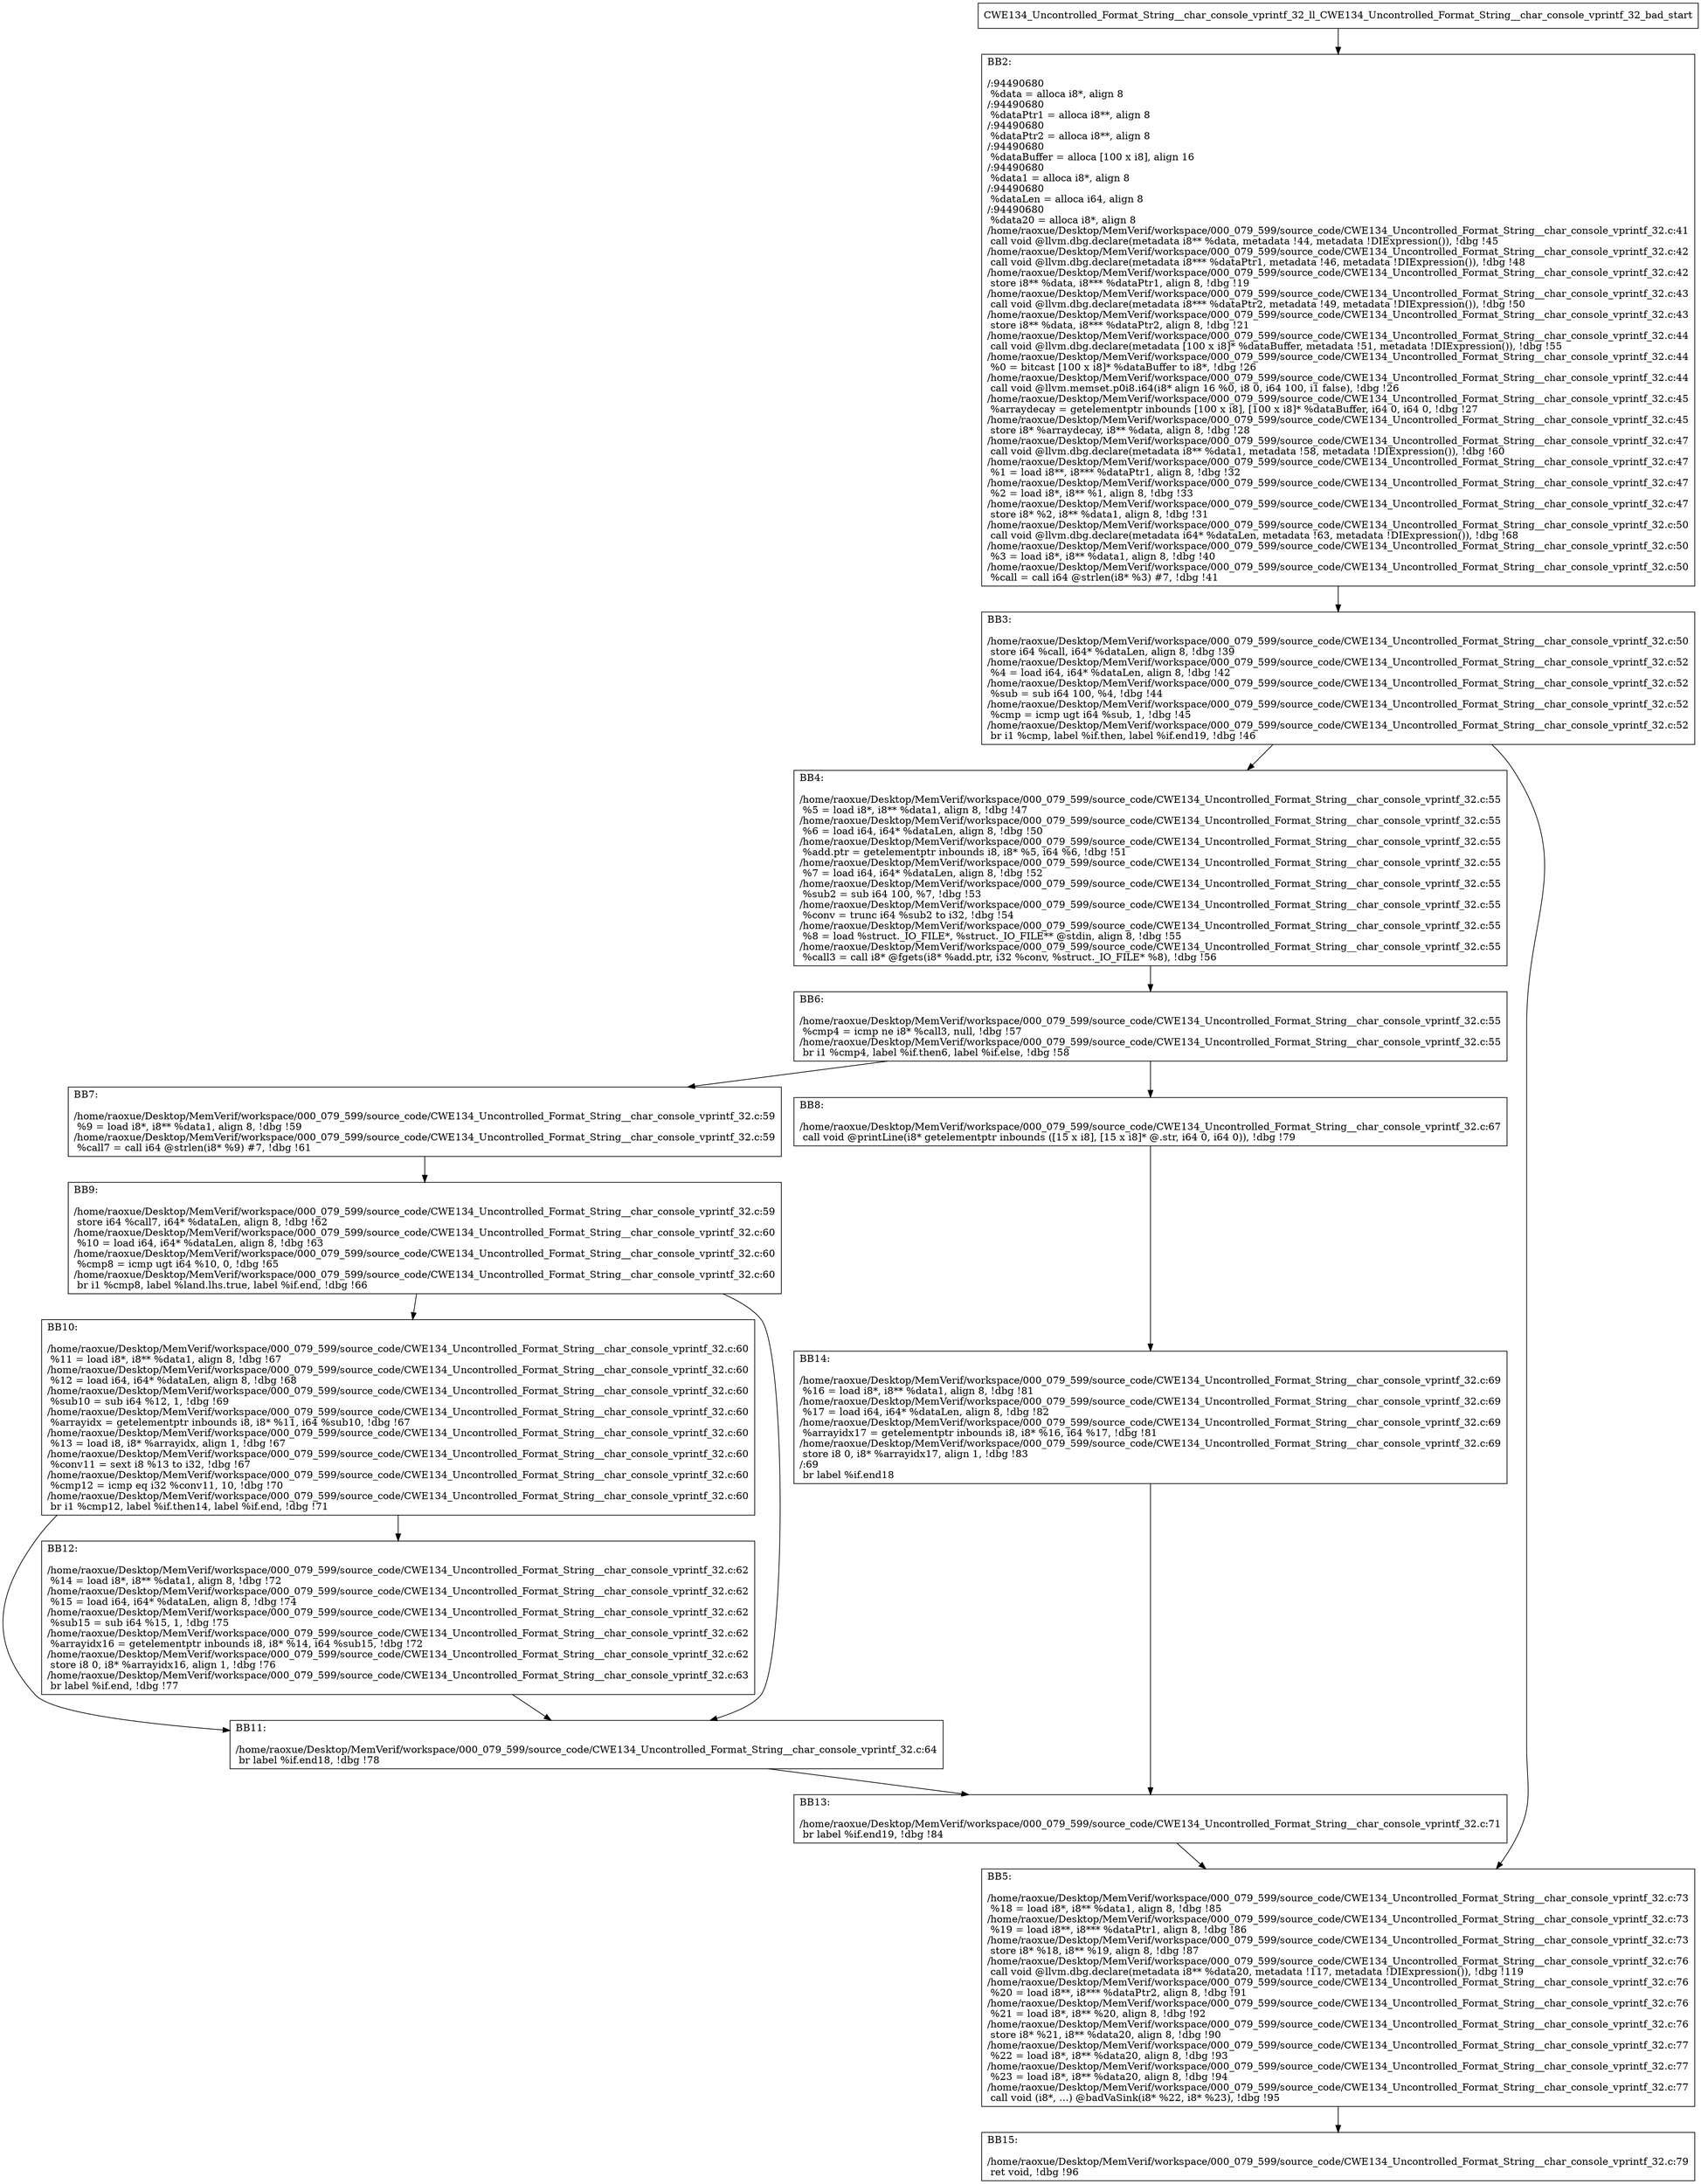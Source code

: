 digraph "CFG for'CWE134_Uncontrolled_Format_String__char_console_vprintf_32_ll_CWE134_Uncontrolled_Format_String__char_console_vprintf_32_bad' function" {
	BBCWE134_Uncontrolled_Format_String__char_console_vprintf_32_ll_CWE134_Uncontrolled_Format_String__char_console_vprintf_32_bad_start[shape=record,label="{CWE134_Uncontrolled_Format_String__char_console_vprintf_32_ll_CWE134_Uncontrolled_Format_String__char_console_vprintf_32_bad_start}"];
	BBCWE134_Uncontrolled_Format_String__char_console_vprintf_32_ll_CWE134_Uncontrolled_Format_String__char_console_vprintf_32_bad_start-> CWE134_Uncontrolled_Format_String__char_console_vprintf_32_ll_CWE134_Uncontrolled_Format_String__char_console_vprintf_32_badBB2;
	CWE134_Uncontrolled_Format_String__char_console_vprintf_32_ll_CWE134_Uncontrolled_Format_String__char_console_vprintf_32_badBB2 [shape=record, label="{BB2:\l\l/:94490680\l
  %data = alloca i8*, align 8\l
/:94490680\l
  %dataPtr1 = alloca i8**, align 8\l
/:94490680\l
  %dataPtr2 = alloca i8**, align 8\l
/:94490680\l
  %dataBuffer = alloca [100 x i8], align 16\l
/:94490680\l
  %data1 = alloca i8*, align 8\l
/:94490680\l
  %dataLen = alloca i64, align 8\l
/:94490680\l
  %data20 = alloca i8*, align 8\l
/home/raoxue/Desktop/MemVerif/workspace/000_079_599/source_code/CWE134_Uncontrolled_Format_String__char_console_vprintf_32.c:41\l
  call void @llvm.dbg.declare(metadata i8** %data, metadata !44, metadata !DIExpression()), !dbg !45\l
/home/raoxue/Desktop/MemVerif/workspace/000_079_599/source_code/CWE134_Uncontrolled_Format_String__char_console_vprintf_32.c:42\l
  call void @llvm.dbg.declare(metadata i8*** %dataPtr1, metadata !46, metadata !DIExpression()), !dbg !48\l
/home/raoxue/Desktop/MemVerif/workspace/000_079_599/source_code/CWE134_Uncontrolled_Format_String__char_console_vprintf_32.c:42\l
  store i8** %data, i8*** %dataPtr1, align 8, !dbg !19\l
/home/raoxue/Desktop/MemVerif/workspace/000_079_599/source_code/CWE134_Uncontrolled_Format_String__char_console_vprintf_32.c:43\l
  call void @llvm.dbg.declare(metadata i8*** %dataPtr2, metadata !49, metadata !DIExpression()), !dbg !50\l
/home/raoxue/Desktop/MemVerif/workspace/000_079_599/source_code/CWE134_Uncontrolled_Format_String__char_console_vprintf_32.c:43\l
  store i8** %data, i8*** %dataPtr2, align 8, !dbg !21\l
/home/raoxue/Desktop/MemVerif/workspace/000_079_599/source_code/CWE134_Uncontrolled_Format_String__char_console_vprintf_32.c:44\l
  call void @llvm.dbg.declare(metadata [100 x i8]* %dataBuffer, metadata !51, metadata !DIExpression()), !dbg !55\l
/home/raoxue/Desktop/MemVerif/workspace/000_079_599/source_code/CWE134_Uncontrolled_Format_String__char_console_vprintf_32.c:44\l
  %0 = bitcast [100 x i8]* %dataBuffer to i8*, !dbg !26\l
/home/raoxue/Desktop/MemVerif/workspace/000_079_599/source_code/CWE134_Uncontrolled_Format_String__char_console_vprintf_32.c:44\l
  call void @llvm.memset.p0i8.i64(i8* align 16 %0, i8 0, i64 100, i1 false), !dbg !26\l
/home/raoxue/Desktop/MemVerif/workspace/000_079_599/source_code/CWE134_Uncontrolled_Format_String__char_console_vprintf_32.c:45\l
  %arraydecay = getelementptr inbounds [100 x i8], [100 x i8]* %dataBuffer, i64 0, i64 0, !dbg !27\l
/home/raoxue/Desktop/MemVerif/workspace/000_079_599/source_code/CWE134_Uncontrolled_Format_String__char_console_vprintf_32.c:45\l
  store i8* %arraydecay, i8** %data, align 8, !dbg !28\l
/home/raoxue/Desktop/MemVerif/workspace/000_079_599/source_code/CWE134_Uncontrolled_Format_String__char_console_vprintf_32.c:47\l
  call void @llvm.dbg.declare(metadata i8** %data1, metadata !58, metadata !DIExpression()), !dbg !60\l
/home/raoxue/Desktop/MemVerif/workspace/000_079_599/source_code/CWE134_Uncontrolled_Format_String__char_console_vprintf_32.c:47\l
  %1 = load i8**, i8*** %dataPtr1, align 8, !dbg !32\l
/home/raoxue/Desktop/MemVerif/workspace/000_079_599/source_code/CWE134_Uncontrolled_Format_String__char_console_vprintf_32.c:47\l
  %2 = load i8*, i8** %1, align 8, !dbg !33\l
/home/raoxue/Desktop/MemVerif/workspace/000_079_599/source_code/CWE134_Uncontrolled_Format_String__char_console_vprintf_32.c:47\l
  store i8* %2, i8** %data1, align 8, !dbg !31\l
/home/raoxue/Desktop/MemVerif/workspace/000_079_599/source_code/CWE134_Uncontrolled_Format_String__char_console_vprintf_32.c:50\l
  call void @llvm.dbg.declare(metadata i64* %dataLen, metadata !63, metadata !DIExpression()), !dbg !68\l
/home/raoxue/Desktop/MemVerif/workspace/000_079_599/source_code/CWE134_Uncontrolled_Format_String__char_console_vprintf_32.c:50\l
  %3 = load i8*, i8** %data1, align 8, !dbg !40\l
/home/raoxue/Desktop/MemVerif/workspace/000_079_599/source_code/CWE134_Uncontrolled_Format_String__char_console_vprintf_32.c:50\l
  %call = call i64 @strlen(i8* %3) #7, !dbg !41\l
}"];
	CWE134_Uncontrolled_Format_String__char_console_vprintf_32_ll_CWE134_Uncontrolled_Format_String__char_console_vprintf_32_badBB2-> CWE134_Uncontrolled_Format_String__char_console_vprintf_32_ll_CWE134_Uncontrolled_Format_String__char_console_vprintf_32_badBB3;
	CWE134_Uncontrolled_Format_String__char_console_vprintf_32_ll_CWE134_Uncontrolled_Format_String__char_console_vprintf_32_badBB3 [shape=record, label="{BB3:\l\l/home/raoxue/Desktop/MemVerif/workspace/000_079_599/source_code/CWE134_Uncontrolled_Format_String__char_console_vprintf_32.c:50\l
  store i64 %call, i64* %dataLen, align 8, !dbg !39\l
/home/raoxue/Desktop/MemVerif/workspace/000_079_599/source_code/CWE134_Uncontrolled_Format_String__char_console_vprintf_32.c:52\l
  %4 = load i64, i64* %dataLen, align 8, !dbg !42\l
/home/raoxue/Desktop/MemVerif/workspace/000_079_599/source_code/CWE134_Uncontrolled_Format_String__char_console_vprintf_32.c:52\l
  %sub = sub i64 100, %4, !dbg !44\l
/home/raoxue/Desktop/MemVerif/workspace/000_079_599/source_code/CWE134_Uncontrolled_Format_String__char_console_vprintf_32.c:52\l
  %cmp = icmp ugt i64 %sub, 1, !dbg !45\l
/home/raoxue/Desktop/MemVerif/workspace/000_079_599/source_code/CWE134_Uncontrolled_Format_String__char_console_vprintf_32.c:52\l
  br i1 %cmp, label %if.then, label %if.end19, !dbg !46\l
}"];
	CWE134_Uncontrolled_Format_String__char_console_vprintf_32_ll_CWE134_Uncontrolled_Format_String__char_console_vprintf_32_badBB3-> CWE134_Uncontrolled_Format_String__char_console_vprintf_32_ll_CWE134_Uncontrolled_Format_String__char_console_vprintf_32_badBB4;
	CWE134_Uncontrolled_Format_String__char_console_vprintf_32_ll_CWE134_Uncontrolled_Format_String__char_console_vprintf_32_badBB3-> CWE134_Uncontrolled_Format_String__char_console_vprintf_32_ll_CWE134_Uncontrolled_Format_String__char_console_vprintf_32_badBB5;
	CWE134_Uncontrolled_Format_String__char_console_vprintf_32_ll_CWE134_Uncontrolled_Format_String__char_console_vprintf_32_badBB4 [shape=record, label="{BB4:\l\l/home/raoxue/Desktop/MemVerif/workspace/000_079_599/source_code/CWE134_Uncontrolled_Format_String__char_console_vprintf_32.c:55\l
  %5 = load i8*, i8** %data1, align 8, !dbg !47\l
/home/raoxue/Desktop/MemVerif/workspace/000_079_599/source_code/CWE134_Uncontrolled_Format_String__char_console_vprintf_32.c:55\l
  %6 = load i64, i64* %dataLen, align 8, !dbg !50\l
/home/raoxue/Desktop/MemVerif/workspace/000_079_599/source_code/CWE134_Uncontrolled_Format_String__char_console_vprintf_32.c:55\l
  %add.ptr = getelementptr inbounds i8, i8* %5, i64 %6, !dbg !51\l
/home/raoxue/Desktop/MemVerif/workspace/000_079_599/source_code/CWE134_Uncontrolled_Format_String__char_console_vprintf_32.c:55\l
  %7 = load i64, i64* %dataLen, align 8, !dbg !52\l
/home/raoxue/Desktop/MemVerif/workspace/000_079_599/source_code/CWE134_Uncontrolled_Format_String__char_console_vprintf_32.c:55\l
  %sub2 = sub i64 100, %7, !dbg !53\l
/home/raoxue/Desktop/MemVerif/workspace/000_079_599/source_code/CWE134_Uncontrolled_Format_String__char_console_vprintf_32.c:55\l
  %conv = trunc i64 %sub2 to i32, !dbg !54\l
/home/raoxue/Desktop/MemVerif/workspace/000_079_599/source_code/CWE134_Uncontrolled_Format_String__char_console_vprintf_32.c:55\l
  %8 = load %struct._IO_FILE*, %struct._IO_FILE** @stdin, align 8, !dbg !55\l
/home/raoxue/Desktop/MemVerif/workspace/000_079_599/source_code/CWE134_Uncontrolled_Format_String__char_console_vprintf_32.c:55\l
  %call3 = call i8* @fgets(i8* %add.ptr, i32 %conv, %struct._IO_FILE* %8), !dbg !56\l
}"];
	CWE134_Uncontrolled_Format_String__char_console_vprintf_32_ll_CWE134_Uncontrolled_Format_String__char_console_vprintf_32_badBB4-> CWE134_Uncontrolled_Format_String__char_console_vprintf_32_ll_CWE134_Uncontrolled_Format_String__char_console_vprintf_32_badBB6;
	CWE134_Uncontrolled_Format_String__char_console_vprintf_32_ll_CWE134_Uncontrolled_Format_String__char_console_vprintf_32_badBB6 [shape=record, label="{BB6:\l\l/home/raoxue/Desktop/MemVerif/workspace/000_079_599/source_code/CWE134_Uncontrolled_Format_String__char_console_vprintf_32.c:55\l
  %cmp4 = icmp ne i8* %call3, null, !dbg !57\l
/home/raoxue/Desktop/MemVerif/workspace/000_079_599/source_code/CWE134_Uncontrolled_Format_String__char_console_vprintf_32.c:55\l
  br i1 %cmp4, label %if.then6, label %if.else, !dbg !58\l
}"];
	CWE134_Uncontrolled_Format_String__char_console_vprintf_32_ll_CWE134_Uncontrolled_Format_String__char_console_vprintf_32_badBB6-> CWE134_Uncontrolled_Format_String__char_console_vprintf_32_ll_CWE134_Uncontrolled_Format_String__char_console_vprintf_32_badBB7;
	CWE134_Uncontrolled_Format_String__char_console_vprintf_32_ll_CWE134_Uncontrolled_Format_String__char_console_vprintf_32_badBB6-> CWE134_Uncontrolled_Format_String__char_console_vprintf_32_ll_CWE134_Uncontrolled_Format_String__char_console_vprintf_32_badBB8;
	CWE134_Uncontrolled_Format_String__char_console_vprintf_32_ll_CWE134_Uncontrolled_Format_String__char_console_vprintf_32_badBB7 [shape=record, label="{BB7:\l\l/home/raoxue/Desktop/MemVerif/workspace/000_079_599/source_code/CWE134_Uncontrolled_Format_String__char_console_vprintf_32.c:59\l
  %9 = load i8*, i8** %data1, align 8, !dbg !59\l
/home/raoxue/Desktop/MemVerif/workspace/000_079_599/source_code/CWE134_Uncontrolled_Format_String__char_console_vprintf_32.c:59\l
  %call7 = call i64 @strlen(i8* %9) #7, !dbg !61\l
}"];
	CWE134_Uncontrolled_Format_String__char_console_vprintf_32_ll_CWE134_Uncontrolled_Format_String__char_console_vprintf_32_badBB7-> CWE134_Uncontrolled_Format_String__char_console_vprintf_32_ll_CWE134_Uncontrolled_Format_String__char_console_vprintf_32_badBB9;
	CWE134_Uncontrolled_Format_String__char_console_vprintf_32_ll_CWE134_Uncontrolled_Format_String__char_console_vprintf_32_badBB9 [shape=record, label="{BB9:\l\l/home/raoxue/Desktop/MemVerif/workspace/000_079_599/source_code/CWE134_Uncontrolled_Format_String__char_console_vprintf_32.c:59\l
  store i64 %call7, i64* %dataLen, align 8, !dbg !62\l
/home/raoxue/Desktop/MemVerif/workspace/000_079_599/source_code/CWE134_Uncontrolled_Format_String__char_console_vprintf_32.c:60\l
  %10 = load i64, i64* %dataLen, align 8, !dbg !63\l
/home/raoxue/Desktop/MemVerif/workspace/000_079_599/source_code/CWE134_Uncontrolled_Format_String__char_console_vprintf_32.c:60\l
  %cmp8 = icmp ugt i64 %10, 0, !dbg !65\l
/home/raoxue/Desktop/MemVerif/workspace/000_079_599/source_code/CWE134_Uncontrolled_Format_String__char_console_vprintf_32.c:60\l
  br i1 %cmp8, label %land.lhs.true, label %if.end, !dbg !66\l
}"];
	CWE134_Uncontrolled_Format_String__char_console_vprintf_32_ll_CWE134_Uncontrolled_Format_String__char_console_vprintf_32_badBB9-> CWE134_Uncontrolled_Format_String__char_console_vprintf_32_ll_CWE134_Uncontrolled_Format_String__char_console_vprintf_32_badBB10;
	CWE134_Uncontrolled_Format_String__char_console_vprintf_32_ll_CWE134_Uncontrolled_Format_String__char_console_vprintf_32_badBB9-> CWE134_Uncontrolled_Format_String__char_console_vprintf_32_ll_CWE134_Uncontrolled_Format_String__char_console_vprintf_32_badBB11;
	CWE134_Uncontrolled_Format_String__char_console_vprintf_32_ll_CWE134_Uncontrolled_Format_String__char_console_vprintf_32_badBB10 [shape=record, label="{BB10:\l\l/home/raoxue/Desktop/MemVerif/workspace/000_079_599/source_code/CWE134_Uncontrolled_Format_String__char_console_vprintf_32.c:60\l
  %11 = load i8*, i8** %data1, align 8, !dbg !67\l
/home/raoxue/Desktop/MemVerif/workspace/000_079_599/source_code/CWE134_Uncontrolled_Format_String__char_console_vprintf_32.c:60\l
  %12 = load i64, i64* %dataLen, align 8, !dbg !68\l
/home/raoxue/Desktop/MemVerif/workspace/000_079_599/source_code/CWE134_Uncontrolled_Format_String__char_console_vprintf_32.c:60\l
  %sub10 = sub i64 %12, 1, !dbg !69\l
/home/raoxue/Desktop/MemVerif/workspace/000_079_599/source_code/CWE134_Uncontrolled_Format_String__char_console_vprintf_32.c:60\l
  %arrayidx = getelementptr inbounds i8, i8* %11, i64 %sub10, !dbg !67\l
/home/raoxue/Desktop/MemVerif/workspace/000_079_599/source_code/CWE134_Uncontrolled_Format_String__char_console_vprintf_32.c:60\l
  %13 = load i8, i8* %arrayidx, align 1, !dbg !67\l
/home/raoxue/Desktop/MemVerif/workspace/000_079_599/source_code/CWE134_Uncontrolled_Format_String__char_console_vprintf_32.c:60\l
  %conv11 = sext i8 %13 to i32, !dbg !67\l
/home/raoxue/Desktop/MemVerif/workspace/000_079_599/source_code/CWE134_Uncontrolled_Format_String__char_console_vprintf_32.c:60\l
  %cmp12 = icmp eq i32 %conv11, 10, !dbg !70\l
/home/raoxue/Desktop/MemVerif/workspace/000_079_599/source_code/CWE134_Uncontrolled_Format_String__char_console_vprintf_32.c:60\l
  br i1 %cmp12, label %if.then14, label %if.end, !dbg !71\l
}"];
	CWE134_Uncontrolled_Format_String__char_console_vprintf_32_ll_CWE134_Uncontrolled_Format_String__char_console_vprintf_32_badBB10-> CWE134_Uncontrolled_Format_String__char_console_vprintf_32_ll_CWE134_Uncontrolled_Format_String__char_console_vprintf_32_badBB12;
	CWE134_Uncontrolled_Format_String__char_console_vprintf_32_ll_CWE134_Uncontrolled_Format_String__char_console_vprintf_32_badBB10-> CWE134_Uncontrolled_Format_String__char_console_vprintf_32_ll_CWE134_Uncontrolled_Format_String__char_console_vprintf_32_badBB11;
	CWE134_Uncontrolled_Format_String__char_console_vprintf_32_ll_CWE134_Uncontrolled_Format_String__char_console_vprintf_32_badBB12 [shape=record, label="{BB12:\l\l/home/raoxue/Desktop/MemVerif/workspace/000_079_599/source_code/CWE134_Uncontrolled_Format_String__char_console_vprintf_32.c:62\l
  %14 = load i8*, i8** %data1, align 8, !dbg !72\l
/home/raoxue/Desktop/MemVerif/workspace/000_079_599/source_code/CWE134_Uncontrolled_Format_String__char_console_vprintf_32.c:62\l
  %15 = load i64, i64* %dataLen, align 8, !dbg !74\l
/home/raoxue/Desktop/MemVerif/workspace/000_079_599/source_code/CWE134_Uncontrolled_Format_String__char_console_vprintf_32.c:62\l
  %sub15 = sub i64 %15, 1, !dbg !75\l
/home/raoxue/Desktop/MemVerif/workspace/000_079_599/source_code/CWE134_Uncontrolled_Format_String__char_console_vprintf_32.c:62\l
  %arrayidx16 = getelementptr inbounds i8, i8* %14, i64 %sub15, !dbg !72\l
/home/raoxue/Desktop/MemVerif/workspace/000_079_599/source_code/CWE134_Uncontrolled_Format_String__char_console_vprintf_32.c:62\l
  store i8 0, i8* %arrayidx16, align 1, !dbg !76\l
/home/raoxue/Desktop/MemVerif/workspace/000_079_599/source_code/CWE134_Uncontrolled_Format_String__char_console_vprintf_32.c:63\l
  br label %if.end, !dbg !77\l
}"];
	CWE134_Uncontrolled_Format_String__char_console_vprintf_32_ll_CWE134_Uncontrolled_Format_String__char_console_vprintf_32_badBB12-> CWE134_Uncontrolled_Format_String__char_console_vprintf_32_ll_CWE134_Uncontrolled_Format_String__char_console_vprintf_32_badBB11;
	CWE134_Uncontrolled_Format_String__char_console_vprintf_32_ll_CWE134_Uncontrolled_Format_String__char_console_vprintf_32_badBB11 [shape=record, label="{BB11:\l\l/home/raoxue/Desktop/MemVerif/workspace/000_079_599/source_code/CWE134_Uncontrolled_Format_String__char_console_vprintf_32.c:64\l
  br label %if.end18, !dbg !78\l
}"];
	CWE134_Uncontrolled_Format_String__char_console_vprintf_32_ll_CWE134_Uncontrolled_Format_String__char_console_vprintf_32_badBB11-> CWE134_Uncontrolled_Format_String__char_console_vprintf_32_ll_CWE134_Uncontrolled_Format_String__char_console_vprintf_32_badBB13;
	CWE134_Uncontrolled_Format_String__char_console_vprintf_32_ll_CWE134_Uncontrolled_Format_String__char_console_vprintf_32_badBB8 [shape=record, label="{BB8:\l\l/home/raoxue/Desktop/MemVerif/workspace/000_079_599/source_code/CWE134_Uncontrolled_Format_String__char_console_vprintf_32.c:67\l
  call void @printLine(i8* getelementptr inbounds ([15 x i8], [15 x i8]* @.str, i64 0, i64 0)), !dbg !79\l
}"];
	CWE134_Uncontrolled_Format_String__char_console_vprintf_32_ll_CWE134_Uncontrolled_Format_String__char_console_vprintf_32_badBB8-> CWE134_Uncontrolled_Format_String__char_console_vprintf_32_ll_CWE134_Uncontrolled_Format_String__char_console_vprintf_32_badBB14;
	CWE134_Uncontrolled_Format_String__char_console_vprintf_32_ll_CWE134_Uncontrolled_Format_String__char_console_vprintf_32_badBB14 [shape=record, label="{BB14:\l\l/home/raoxue/Desktop/MemVerif/workspace/000_079_599/source_code/CWE134_Uncontrolled_Format_String__char_console_vprintf_32.c:69\l
  %16 = load i8*, i8** %data1, align 8, !dbg !81\l
/home/raoxue/Desktop/MemVerif/workspace/000_079_599/source_code/CWE134_Uncontrolled_Format_String__char_console_vprintf_32.c:69\l
  %17 = load i64, i64* %dataLen, align 8, !dbg !82\l
/home/raoxue/Desktop/MemVerif/workspace/000_079_599/source_code/CWE134_Uncontrolled_Format_String__char_console_vprintf_32.c:69\l
  %arrayidx17 = getelementptr inbounds i8, i8* %16, i64 %17, !dbg !81\l
/home/raoxue/Desktop/MemVerif/workspace/000_079_599/source_code/CWE134_Uncontrolled_Format_String__char_console_vprintf_32.c:69\l
  store i8 0, i8* %arrayidx17, align 1, !dbg !83\l
/:69\l
  br label %if.end18\l
}"];
	CWE134_Uncontrolled_Format_String__char_console_vprintf_32_ll_CWE134_Uncontrolled_Format_String__char_console_vprintf_32_badBB14-> CWE134_Uncontrolled_Format_String__char_console_vprintf_32_ll_CWE134_Uncontrolled_Format_String__char_console_vprintf_32_badBB13;
	CWE134_Uncontrolled_Format_String__char_console_vprintf_32_ll_CWE134_Uncontrolled_Format_String__char_console_vprintf_32_badBB13 [shape=record, label="{BB13:\l\l/home/raoxue/Desktop/MemVerif/workspace/000_079_599/source_code/CWE134_Uncontrolled_Format_String__char_console_vprintf_32.c:71\l
  br label %if.end19, !dbg !84\l
}"];
	CWE134_Uncontrolled_Format_String__char_console_vprintf_32_ll_CWE134_Uncontrolled_Format_String__char_console_vprintf_32_badBB13-> CWE134_Uncontrolled_Format_String__char_console_vprintf_32_ll_CWE134_Uncontrolled_Format_String__char_console_vprintf_32_badBB5;
	CWE134_Uncontrolled_Format_String__char_console_vprintf_32_ll_CWE134_Uncontrolled_Format_String__char_console_vprintf_32_badBB5 [shape=record, label="{BB5:\l\l/home/raoxue/Desktop/MemVerif/workspace/000_079_599/source_code/CWE134_Uncontrolled_Format_String__char_console_vprintf_32.c:73\l
  %18 = load i8*, i8** %data1, align 8, !dbg !85\l
/home/raoxue/Desktop/MemVerif/workspace/000_079_599/source_code/CWE134_Uncontrolled_Format_String__char_console_vprintf_32.c:73\l
  %19 = load i8**, i8*** %dataPtr1, align 8, !dbg !86\l
/home/raoxue/Desktop/MemVerif/workspace/000_079_599/source_code/CWE134_Uncontrolled_Format_String__char_console_vprintf_32.c:73\l
  store i8* %18, i8** %19, align 8, !dbg !87\l
/home/raoxue/Desktop/MemVerif/workspace/000_079_599/source_code/CWE134_Uncontrolled_Format_String__char_console_vprintf_32.c:76\l
  call void @llvm.dbg.declare(metadata i8** %data20, metadata !117, metadata !DIExpression()), !dbg !119\l
/home/raoxue/Desktop/MemVerif/workspace/000_079_599/source_code/CWE134_Uncontrolled_Format_String__char_console_vprintf_32.c:76\l
  %20 = load i8**, i8*** %dataPtr2, align 8, !dbg !91\l
/home/raoxue/Desktop/MemVerif/workspace/000_079_599/source_code/CWE134_Uncontrolled_Format_String__char_console_vprintf_32.c:76\l
  %21 = load i8*, i8** %20, align 8, !dbg !92\l
/home/raoxue/Desktop/MemVerif/workspace/000_079_599/source_code/CWE134_Uncontrolled_Format_String__char_console_vprintf_32.c:76\l
  store i8* %21, i8** %data20, align 8, !dbg !90\l
/home/raoxue/Desktop/MemVerif/workspace/000_079_599/source_code/CWE134_Uncontrolled_Format_String__char_console_vprintf_32.c:77\l
  %22 = load i8*, i8** %data20, align 8, !dbg !93\l
/home/raoxue/Desktop/MemVerif/workspace/000_079_599/source_code/CWE134_Uncontrolled_Format_String__char_console_vprintf_32.c:77\l
  %23 = load i8*, i8** %data20, align 8, !dbg !94\l
/home/raoxue/Desktop/MemVerif/workspace/000_079_599/source_code/CWE134_Uncontrolled_Format_String__char_console_vprintf_32.c:77\l
  call void (i8*, ...) @badVaSink(i8* %22, i8* %23), !dbg !95\l
}"];
	CWE134_Uncontrolled_Format_String__char_console_vprintf_32_ll_CWE134_Uncontrolled_Format_String__char_console_vprintf_32_badBB5-> CWE134_Uncontrolled_Format_String__char_console_vprintf_32_ll_CWE134_Uncontrolled_Format_String__char_console_vprintf_32_badBB15;
	CWE134_Uncontrolled_Format_String__char_console_vprintf_32_ll_CWE134_Uncontrolled_Format_String__char_console_vprintf_32_badBB15 [shape=record, label="{BB15:\l\l/home/raoxue/Desktop/MemVerif/workspace/000_079_599/source_code/CWE134_Uncontrolled_Format_String__char_console_vprintf_32.c:79\l
  ret void, !dbg !96\l
}"];
}
